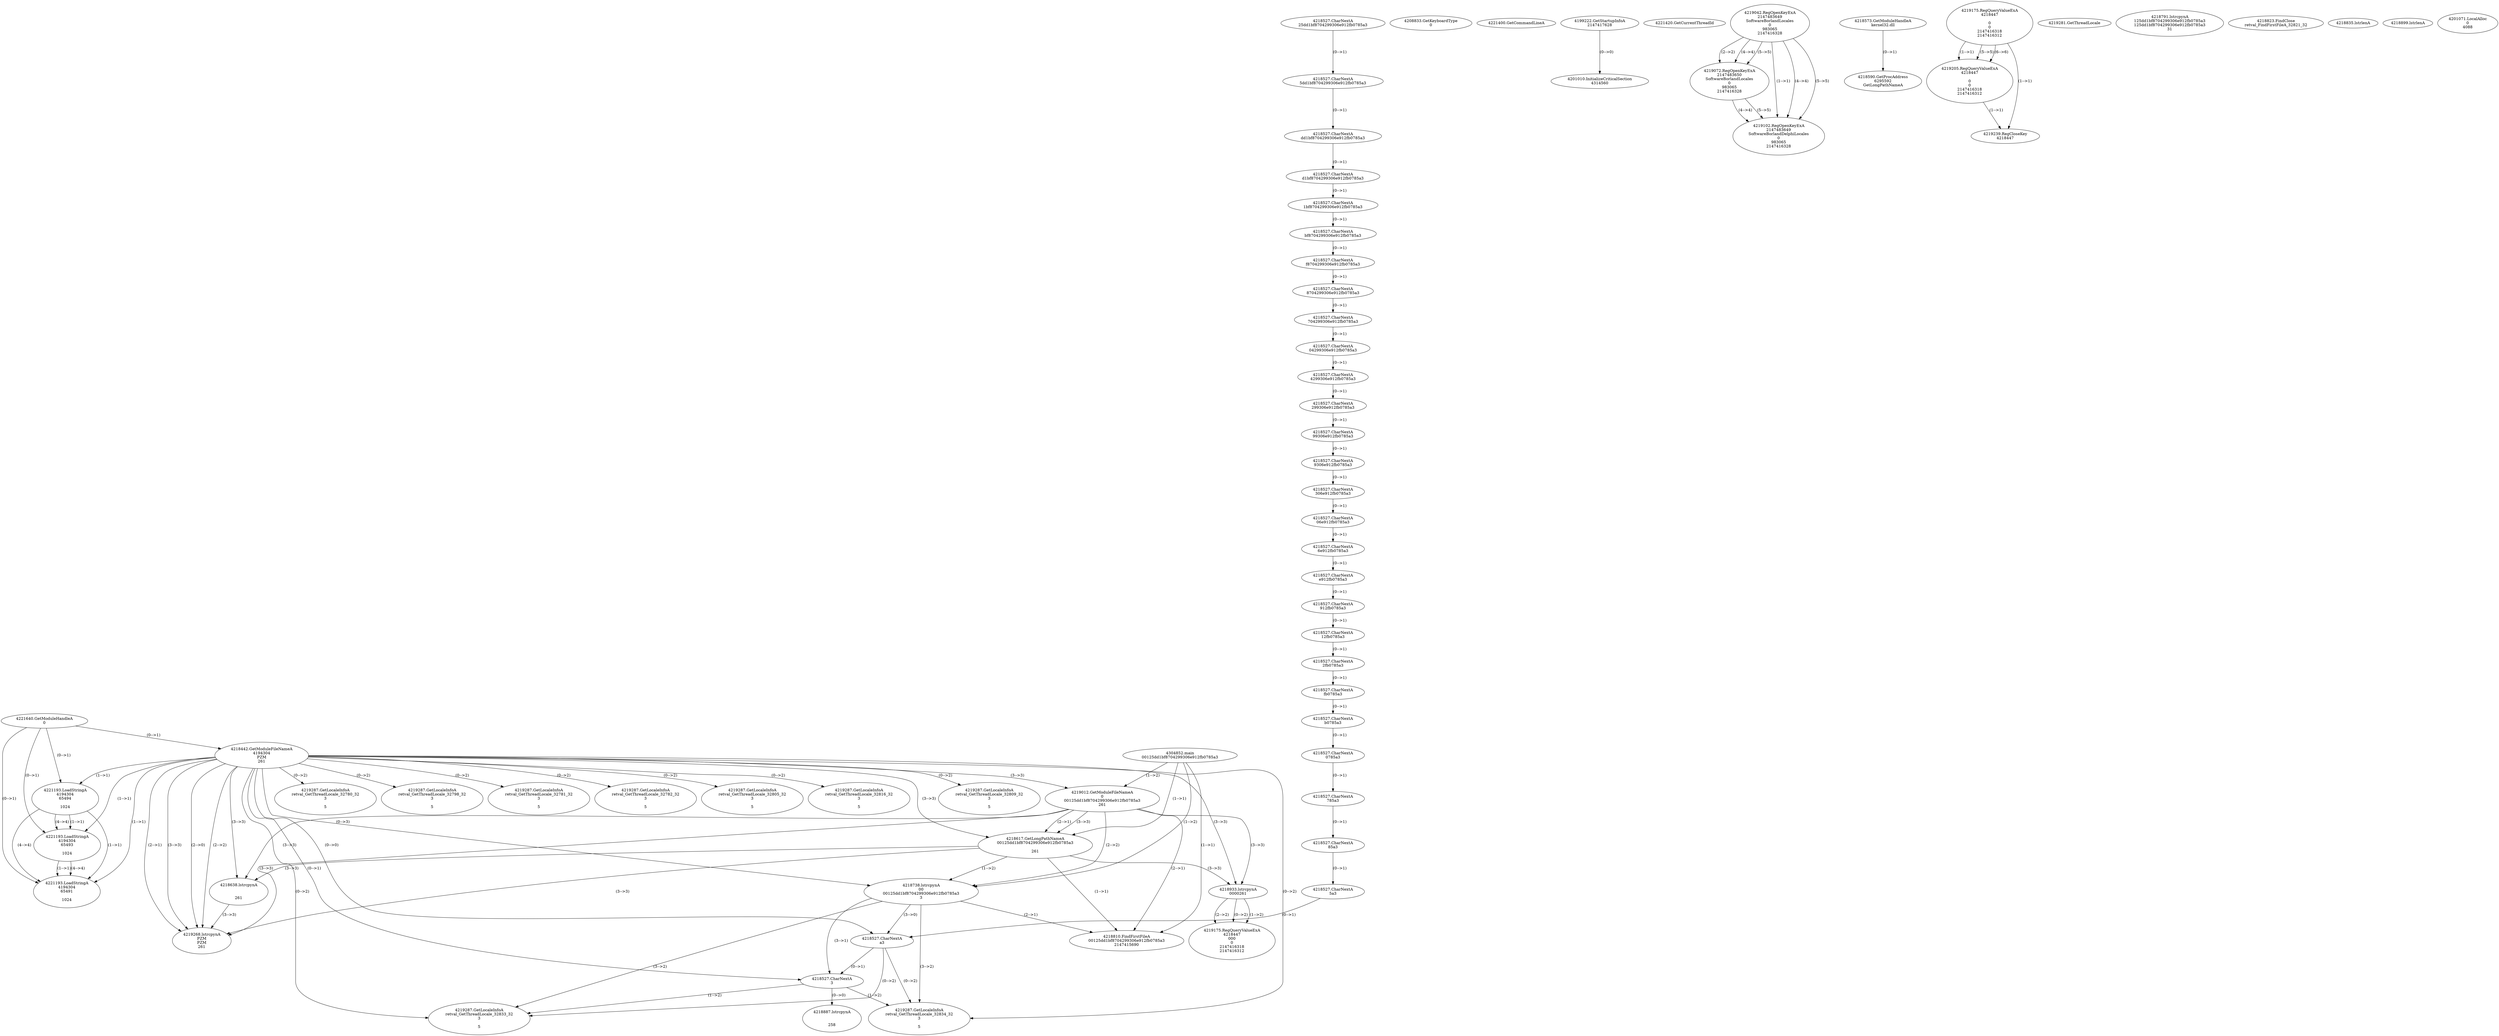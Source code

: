 // Global SCDG with merge call
digraph {
	0 [label="4304852.main
00125dd1bf8704299306e912fb0785a3"]
	1 [label="4221640.GetModuleHandleA
0"]
	2 [label="4208833.GetKeyboardType
0"]
	3 [label="4221400.GetCommandLineA
"]
	4 [label="4199222.GetStartupInfoA
2147417628"]
	5 [label="4221420.GetCurrentThreadId
"]
	6 [label="4218442.GetModuleFileNameA
4194304
PZM
261"]
	1 -> 6 [label="(0-->1)"]
	7 [label="4219012.GetModuleFileNameA
0
00125dd1bf8704299306e912fb0785a3
261"]
	0 -> 7 [label="(1-->2)"]
	6 -> 7 [label="(3-->3)"]
	8 [label="4219042.RegOpenKeyExA
2147483649
Software\Borland\Locales
0
983065
2147416328"]
	9 [label="4219072.RegOpenKeyExA
2147483650
Software\Borland\Locales
0
983065
2147416328"]
	8 -> 9 [label="(2-->2)"]
	8 -> 9 [label="(4-->4)"]
	8 -> 9 [label="(5-->5)"]
	10 [label="4219102.RegOpenKeyExA
2147483649
Software\Borland\Delphi\Locales
0
983065
2147416328"]
	8 -> 10 [label="(1-->1)"]
	8 -> 10 [label="(4-->4)"]
	9 -> 10 [label="(4-->4)"]
	8 -> 10 [label="(5-->5)"]
	9 -> 10 [label="(5-->5)"]
	11 [label="4218573.GetModuleHandleA
kernel32.dll"]
	12 [label="4218590.GetProcAddress
6295592
GetLongPathNameA"]
	11 -> 12 [label="(0-->1)"]
	13 [label="4218617.GetLongPathNameA
00125dd1bf8704299306e912fb0785a3

261"]
	0 -> 13 [label="(1-->1)"]
	7 -> 13 [label="(2-->1)"]
	6 -> 13 [label="(3-->3)"]
	7 -> 13 [label="(3-->3)"]
	14 [label="4218638.lstrcpynA


261"]
	6 -> 14 [label="(3-->3)"]
	7 -> 14 [label="(3-->3)"]
	13 -> 14 [label="(3-->3)"]
	15 [label="4219175.RegQueryValueExA
4218447

0
0
2147416318
2147416312"]
	16 [label="4219205.RegQueryValueExA
4218447

0
0
2147416318
2147416312"]
	15 -> 16 [label="(1-->1)"]
	15 -> 16 [label="(5-->5)"]
	15 -> 16 [label="(6-->6)"]
	17 [label="4219239.RegCloseKey
4218447"]
	15 -> 17 [label="(1-->1)"]
	16 -> 17 [label="(1-->1)"]
	18 [label="4219268.lstrcpynA
PZM
PZM
261"]
	6 -> 18 [label="(2-->1)"]
	6 -> 18 [label="(2-->2)"]
	6 -> 18 [label="(3-->3)"]
	7 -> 18 [label="(3-->3)"]
	13 -> 18 [label="(3-->3)"]
	14 -> 18 [label="(3-->3)"]
	6 -> 18 [label="(2-->0)"]
	19 [label="4219281.GetThreadLocale
"]
	20 [label="4219287.GetLocaleInfoA
retval_GetThreadLocale_32809_32
3

5"]
	6 -> 20 [label="(0-->2)"]
	21 [label="4221193.LoadStringA
4194304
65494

1024"]
	1 -> 21 [label="(0-->1)"]
	6 -> 21 [label="(1-->1)"]
	22 [label="4221193.LoadStringA
4194304
65493

1024"]
	1 -> 22 [label="(0-->1)"]
	6 -> 22 [label="(1-->1)"]
	21 -> 22 [label="(1-->1)"]
	21 -> 22 [label="(4-->4)"]
	23 [label="4221193.LoadStringA
4194304
65491

1024"]
	1 -> 23 [label="(0-->1)"]
	6 -> 23 [label="(1-->1)"]
	21 -> 23 [label="(1-->1)"]
	22 -> 23 [label="(1-->1)"]
	21 -> 23 [label="(4-->4)"]
	22 -> 23 [label="(4-->4)"]
	24 [label="4218738.lstrcpynA
00
00125dd1bf8704299306e912fb0785a3
3"]
	0 -> 24 [label="(1-->2)"]
	7 -> 24 [label="(2-->2)"]
	13 -> 24 [label="(1-->2)"]
	6 -> 24 [label="(0-->3)"]
	25 [label="4218527.CharNextA
25dd1bf8704299306e912fb0785a3"]
	26 [label="4218527.CharNextA
5dd1bf8704299306e912fb0785a3"]
	25 -> 26 [label="(0-->1)"]
	27 [label="4218527.CharNextA
dd1bf8704299306e912fb0785a3"]
	26 -> 27 [label="(0-->1)"]
	28 [label="4218527.CharNextA
d1bf8704299306e912fb0785a3"]
	27 -> 28 [label="(0-->1)"]
	29 [label="4218527.CharNextA
1bf8704299306e912fb0785a3"]
	28 -> 29 [label="(0-->1)"]
	30 [label="4218527.CharNextA
bf8704299306e912fb0785a3"]
	29 -> 30 [label="(0-->1)"]
	31 [label="4218527.CharNextA
f8704299306e912fb0785a3"]
	30 -> 31 [label="(0-->1)"]
	32 [label="4218527.CharNextA
8704299306e912fb0785a3"]
	31 -> 32 [label="(0-->1)"]
	33 [label="4218527.CharNextA
704299306e912fb0785a3"]
	32 -> 33 [label="(0-->1)"]
	34 [label="4218527.CharNextA
04299306e912fb0785a3"]
	33 -> 34 [label="(0-->1)"]
	35 [label="4218527.CharNextA
4299306e912fb0785a3"]
	34 -> 35 [label="(0-->1)"]
	36 [label="4218527.CharNextA
299306e912fb0785a3"]
	35 -> 36 [label="(0-->1)"]
	37 [label="4218527.CharNextA
99306e912fb0785a3"]
	36 -> 37 [label="(0-->1)"]
	38 [label="4218527.CharNextA
9306e912fb0785a3"]
	37 -> 38 [label="(0-->1)"]
	39 [label="4218527.CharNextA
306e912fb0785a3"]
	38 -> 39 [label="(0-->1)"]
	40 [label="4218527.CharNextA
06e912fb0785a3"]
	39 -> 40 [label="(0-->1)"]
	41 [label="4218527.CharNextA
6e912fb0785a3"]
	40 -> 41 [label="(0-->1)"]
	42 [label="4218527.CharNextA
e912fb0785a3"]
	41 -> 42 [label="(0-->1)"]
	43 [label="4218527.CharNextA
912fb0785a3"]
	42 -> 43 [label="(0-->1)"]
	44 [label="4218527.CharNextA
12fb0785a3"]
	43 -> 44 [label="(0-->1)"]
	45 [label="4218527.CharNextA
2fb0785a3"]
	44 -> 45 [label="(0-->1)"]
	46 [label="4218527.CharNextA
fb0785a3"]
	45 -> 46 [label="(0-->1)"]
	47 [label="4218527.CharNextA
b0785a3"]
	46 -> 47 [label="(0-->1)"]
	48 [label="4218527.CharNextA
0785a3"]
	47 -> 48 [label="(0-->1)"]
	49 [label="4218527.CharNextA
785a3"]
	48 -> 49 [label="(0-->1)"]
	50 [label="4218527.CharNextA
85a3"]
	49 -> 50 [label="(0-->1)"]
	51 [label="4218527.CharNextA
5a3"]
	50 -> 51 [label="(0-->1)"]
	52 [label="4218527.CharNextA
a3"]
	51 -> 52 [label="(0-->1)"]
	6 -> 52 [label="(0-->0)"]
	24 -> 52 [label="(3-->0)"]
	53 [label="4218527.CharNextA
3"]
	6 -> 53 [label="(0-->1)"]
	24 -> 53 [label="(3-->1)"]
	52 -> 53 [label="(0-->1)"]
	54 [label="4218791.lstrcpynA
125dd1bf8704299306e912fb0785a3
125dd1bf8704299306e912fb0785a3
31"]
	55 [label="4218810.FindFirstFileA
00125dd1bf8704299306e912fb0785a3
2147415690"]
	0 -> 55 [label="(1-->1)"]
	7 -> 55 [label="(2-->1)"]
	13 -> 55 [label="(1-->1)"]
	24 -> 55 [label="(2-->1)"]
	56 [label="4218823.FindClose
retval_FindFirstFileA_32821_32"]
	57 [label="4218835.lstrlenA
"]
	58 [label="4218887.lstrcpynA


258"]
	53 -> 58 [label="(0-->0)"]
	59 [label="4218899.lstrlenA
"]
	60 [label="4218933.lstrcpynA
00\
00\
261"]
	6 -> 60 [label="(3-->3)"]
	7 -> 60 [label="(3-->3)"]
	13 -> 60 [label="(3-->3)"]
	61 [label="4219175.RegQueryValueExA
4218447
00\
0
0
2147416318
2147416312"]
	60 -> 61 [label="(1-->2)"]
	60 -> 61 [label="(2-->2)"]
	60 -> 61 [label="(0-->2)"]
	62 [label="4219287.GetLocaleInfoA
retval_GetThreadLocale_32834_32
3

5"]
	6 -> 62 [label="(0-->2)"]
	24 -> 62 [label="(3-->2)"]
	52 -> 62 [label="(0-->2)"]
	53 -> 62 [label="(1-->2)"]
	63 [label="4201010.InitializeCriticalSection
4314560"]
	4 -> 63 [label="(0-->0)"]
	64 [label="4201071.LocalAlloc
0
4088"]
	65 [label="4219287.GetLocaleInfoA
retval_GetThreadLocale_32780_32
3

5"]
	6 -> 65 [label="(0-->2)"]
	66 [label="4219287.GetLocaleInfoA
retval_GetThreadLocale_32798_32
3

5"]
	6 -> 66 [label="(0-->2)"]
	67 [label="4219287.GetLocaleInfoA
retval_GetThreadLocale_32833_32
3

5"]
	6 -> 67 [label="(0-->2)"]
	24 -> 67 [label="(3-->2)"]
	52 -> 67 [label="(0-->2)"]
	53 -> 67 [label="(1-->2)"]
	68 [label="4219287.GetLocaleInfoA
retval_GetThreadLocale_32781_32
3

5"]
	6 -> 68 [label="(0-->2)"]
	69 [label="4219287.GetLocaleInfoA
retval_GetThreadLocale_32782_32
3

5"]
	6 -> 69 [label="(0-->2)"]
	70 [label="4219287.GetLocaleInfoA
retval_GetThreadLocale_32805_32
3

5"]
	6 -> 70 [label="(0-->2)"]
	71 [label="4219287.GetLocaleInfoA
retval_GetThreadLocale_32816_32
3

5"]
	6 -> 71 [label="(0-->2)"]
}
